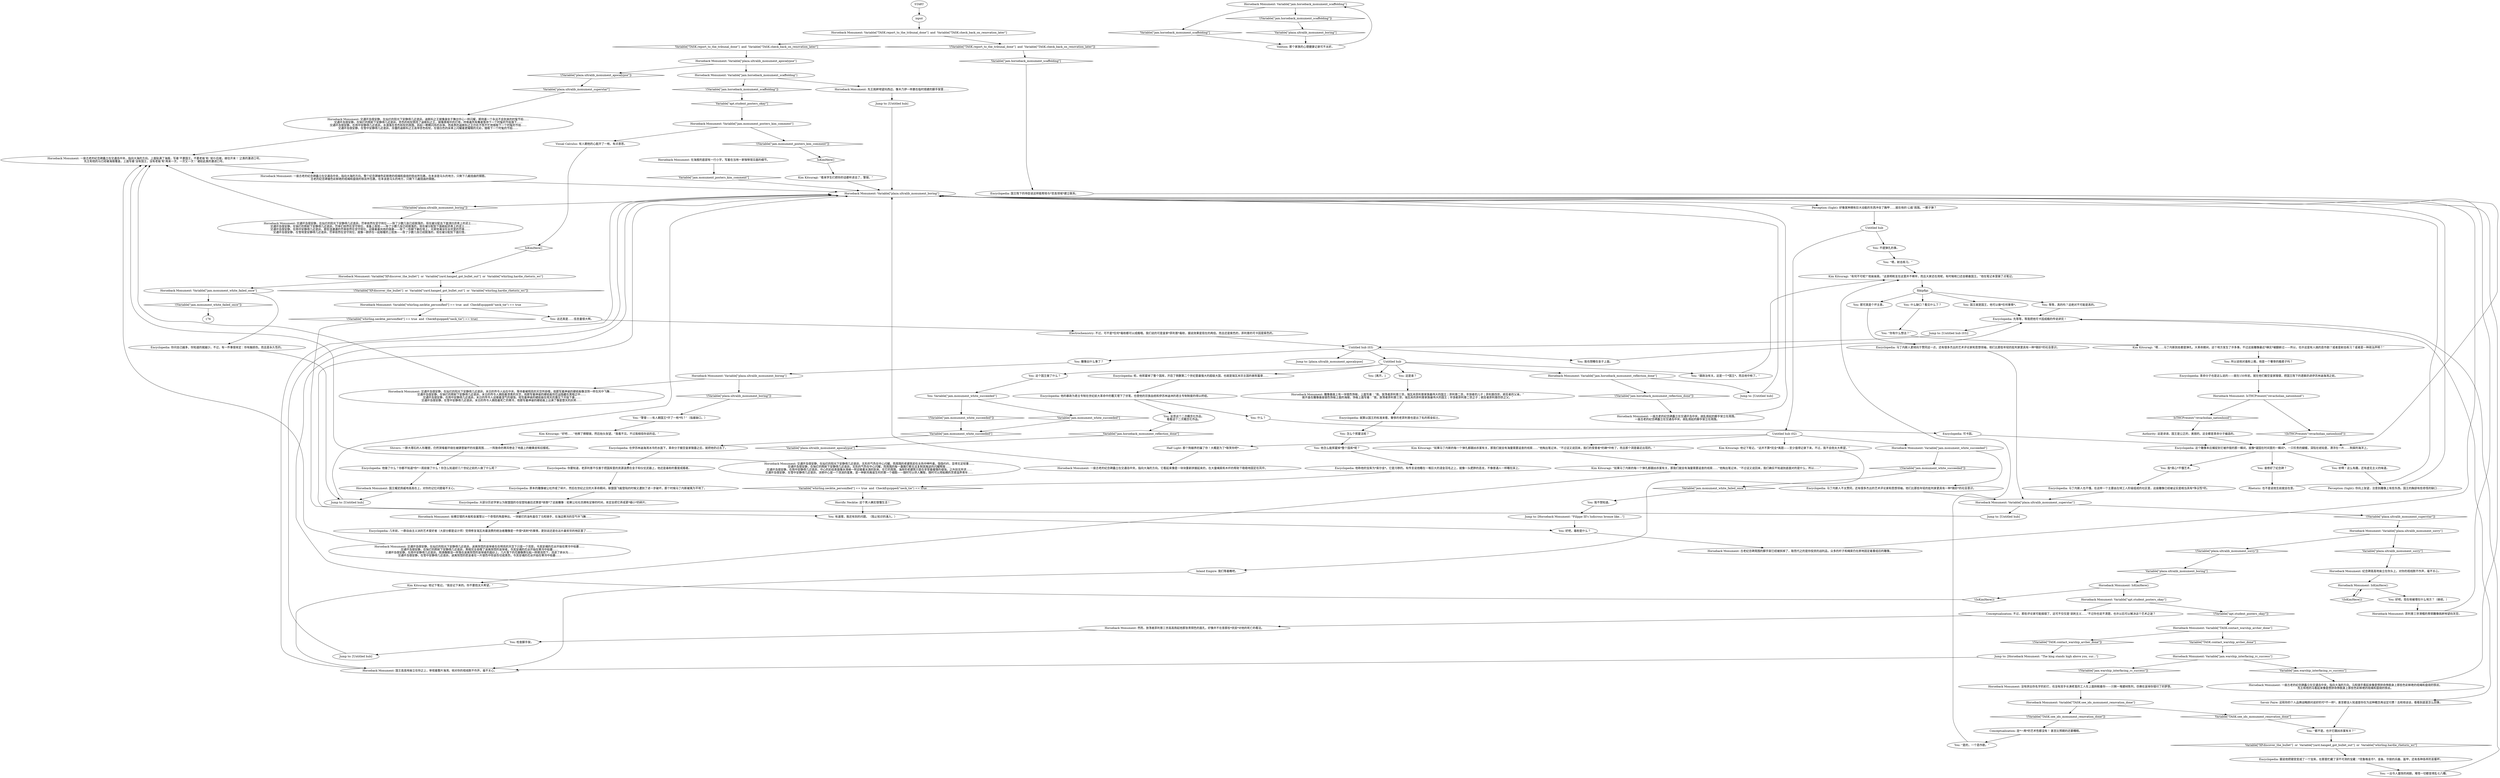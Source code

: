 # JAM / HORSEBACK MONUMENT
# On the traffic island in the jam, an old monument of Filippe III The Squanderer pointing towards an unknown location in the sea. The chest region seems to have suffered chip damage.
# ==================================================
digraph G {
	  0 [label="START"];
	  1 [label="input"];
	  2 [label="You: 这个国王做了什么？"];
	  3 [label="You: Variable[\"jam.monument_white_succeeded\"]"];
	  4 [label="Variable[\"jam.monument_white_succeeded\"]", shape=diamond];
	  5 [label="!(Variable[\"jam.monument_white_succeeded\"])", shape=diamond];
	  6 [label="Horseback Monument: 国王耀武扬威地高高在上，对你的记忆问题毫不关心。"];
	  7 [label="Encyclopedia: 先等等，等我把他可卡因成瘾的传说讲完！"];
	  8 [label="Encyclopedia: 马丁内斯人也不懂。在这样一个主要由左倾工人阶级组成的社区里，这座雕像已经被证实是相当具有*争议性*的。"];
	  9 [label="Horseback Monument: Variable[\"jam.warship_interfacing_rc_success\"]"];
	  10 [label="Variable[\"jam.warship_interfacing_rc_success\"]", shape=diamond];
	  11 [label="!(Variable[\"jam.warship_interfacing_rc_success\"])", shape=diamond];
	  12 [label="You: 这是谁？"];
	  13 [label="Kim Kitsuragi: “嗯……马丁内斯到处都是弹孔。大革命期间，这个地方发生了许多事。不过这座雕像最近*确实*被翻新过——所以，也许这是有人搞的恶作剧？或者是射击练习？或者是一种政治声明？”"];
	  14 [label="Inland Empire: 我们等着瞧吧。"];
	  15 [label="Horseback Monument: 然而，放荡者菲利普三世高高扬起他那张青铜色的面孔，好像并不在意那些*庶民*对他的死亡的看法。"];
	  16 [label="Conceptualization: 连*一两*的艺术性都没有！ 甚至比预期的还要糟糕。"];
	  17 [label="Horseback Monument: 一座古老的纪念碑矗立在交通岛中央，指向大海的方向。马和骑手看起来像是想拼命挣脱身上那些色彩鲜艳的缆绳和盘绕的铁丝。\n先王和他的马看起来像是想拼命挣脱身上那些色彩鲜艳的缆绳和盘绕的铁丝。"];
	  18 [label="Kim Kitsuragi: 他记下笔记。“我会记下来的。你不要抱太大希望。”"];
	  19 [label="Kim Kitsuragi: “有何不可呢?”他耸耸肩。“这表明枪支在这里并不稀罕，而且大家还在用呢，有时候枪口还会朝着国王。”他在笔记本里做了点笔记。"];
	  20 [label="Encyclopedia: 他的暴政为君主专制在世纪前大革命中的覆灭埋下了伏笔，也使他的宗族血统和伊苏林迪洲的君主专制制度的得以终结。"];
	  21 [label="Encyclopedia: 革命分子也是这么说的——就在150年前。就在他们搬空皇家陵寝，把国王陛下的遗骸扔进伊苏林迪海湾之前。"];
	  22 [label="You: 等等，真的吗？这绝对不可能是真的。"];
	  23 [label="Untitled hub (03)"];
	  24 [label="Authority: 这是诽谤。国王是公正的，美丽的。这全都是革命分子编造的。"];
	  25 [label="You: 我*真心*不懂艺术。"];
	  26 [label="You: [离开。]"];
	  27 [label="Horseback Monument: Variable[\"TASK.contact_warship_archer_done\"]"];
	  28 [label="Variable[\"TASK.contact_warship_archer_done\"]", shape=diamond];
	  29 [label="!(Variable[\"TASK.contact_warship_archer_done\"])", shape=diamond];
	  30 [label="Jump to: [Untitled hub]"];
	  31 [label="You: 怎么个挥霍法呢？"];
	  32 [label="Jump to: [Horseback Monument: \"Filippe III's ludicrous bronze like...\"]"];
	  33 [label="Horrific Necktie: 这个男人确实很懂生活！"];
	  34 [label="Horseback Monument: IsTHCPresent(\"revacholian_nationhood\")"];
	  35 [label="IsTHCPresent(\"revacholian_nationhood\")", shape=diamond];
	  36 [label="!(IsTHCPresent(\"revacholian_nationhood\"))", shape=diamond];
	  37 [label="Horseback Monument: Variable[\"jam.horseback_monument_scaffolding\"]"];
	  38 [label="Variable[\"jam.horseback_monument_scaffolding\"]", shape=diamond];
	  39 [label="!(Variable[\"jam.horseback_monument_scaffolding\"])", shape=diamond];
	  40 [label="Horseback Monument: 国王高高地耸立在你之上，审视着整片海湾。他对你的视线默不作声，毫不关心。"];
	  41 [label="You: 妙啊！这么有趣，还有虚无主义的味道。"];
	  42 [label="Encyclopedia: 马丁内斯人更倾向于赞同这一点，还有很多杰出的艺术评论家和思想领袖，他们比那些年轻的批判家更具有一种*微妙*的社会意识。"];
	  43 [label="Horseback Monument: Variable[\"plaza.ultralib_monument_sorry\"]"];
	  44 [label="Variable[\"plaza.ultralib_monument_sorry\"]", shape=diamond];
	  45 [label="!(Variable[\"plaza.ultralib_monument_sorry\"])", shape=diamond];
	  46 [label="Horseback Monument: 交通环岛很安静，在灿烂的阳光下安静得几近诡异。迪斯科之王就像身处于舞台中心一样闪耀，期待着一个永远不会到来的时髦节拍……\n交通环岛很安静，在钠灯的照射下安静得几近诡异。杏色的权杖照亮了迪斯科之王，就像黑暗中的灯塔，呼唤着所有舞者等待下一个时髦的节拍落下……\n交通环岛很安静，在雨中安静得几近诡异。水滴落在杏色权杖的周围，跃起一颗颗闪烁的水珠，而高贵的迪斯科之王仍在不慌不忙地猎取下一个时髦的节拍……\n交通环岛很安静，在雪中安静得几近诡异。冻僵的迪斯科之王高举杏色权杖，在银白色的床单上闪耀着更耀眼的光彩，猎取下一个时髦的节拍……"];
	  47 [label="Horseback Monument: Variable[\"TASK.see_ids_monument_renovation_done\"]"];
	  48 [label="Variable[\"TASK.see_ids_monument_renovation_done\"]", shape=diamond];
	  49 [label="!(Variable[\"TASK.see_ids_monument_renovation_done\"])", shape=diamond];
	  50 [label="Kim Kitsuragi: “看来学生们把你的话都听进去了，警探。”"];
	  51 [label="Horseback Monument: 雕像基座上有一块银色饰板，上面写着：“我，放荡者菲利普三世，瑞瓦肖菲利普家族最伟大的国王；菲利普二世，丰饶者的儿子；菲利普四世，疯狂者的父亲。”\n拨开盖在雕像基座银色饰板上面的海报，饰板上面写着：“我，放荡者菲利普三世，瑞瓦肖的菲利普家族最伟大的国王；丰饶者菲利普二世之子；疯狂者菲利普四世之父。”"];
	  52 [label="Kim Kitsuragi: “好吧……”他擦了擦眼镜，然后抬头张望。“我看不见。不过我相信你说的话。”"];
	  53 [label="You: 国王就是国王，他可以做*任何事情*。"];
	  54 [label="Encyclopedia: 大部分历史学家认为联盟国的仓促登陆最后还算是*拯救*了这座雕像：如果公社社员拥有足够的时间，肯定会把它弄成更*细小*的碎片。"];
	  55 [label="Horseback Monument: Variable[\"TASK.report_to_the_tribunal_done\"]  and  Variable[\"TASK.check_back_on_renovation_later\"]"];
	  56 [label="Variable[\"TASK.report_to_the_tribunal_done\"]  and  Variable[\"TASK.check_back_on_renovation_later\"]", shape=diamond];
	  57 [label="!(Variable[\"TASK.report_to_the_tribunal_done\"]  and  Variable[\"TASK.check_back_on_renovation_later\"])", shape=diamond];
	  58 [label="Horseback Monument: 在海报的底部有一行小字，写着在当地一家咖啡馆见面的细节。"];
	  59 [label="Horseback Monument: 一座古老的纪念碑矗立在交通岛中央，指向大海的方向。整个纪念碑被色彩鲜艳的缆绳和盘绕的铁丝所包裹。在本该是马头的地方，只剩下几截扭曲的钢筋。\n古老的纪念碑被色彩鲜艳的缆绳和盘绕的铁丝所包裹。在本该是马头的地方，只剩下几截扭曲的钢筋。"];
	  60 [label="Horseback Monument: 没有拼出你名字的彩灯，也没有双手长满老茧的工人在上面斜睨着你——只剩一堆建材陈列，仿佛在哀悼你错付了的梦想。"];
	  61 [label="Encyclopedia: 几年前，一群自由主义派的艺术爱好者（大部分都是设计师）觉得修复瑞瓦肖最浪费的统治者雕像是一件很*讽刺*的事情，更别说还是在这片最贫穷的地区里了……"];
	  62 [label="Rhetoric: 也不是说他生前就会在意。"];
	  63 [label="You: 检查脚手架。"];
	  64 [label="Horseback Monument: Variable[\"jam.horseback_monument_reflection_done\"]"];
	  65 [label="Variable[\"jam.horseback_monument_reflection_done\"]", shape=diamond];
	  66 [label="!(Variable[\"jam.horseback_monument_reflection_done\"])", shape=diamond];
	  67 [label="Jump to: [Untitled hub]"];
	  68 [label="Horseback Monument: IsKimHere()"];
	  69 [label="IsKimHere()", shape=diamond];
	  70 [label="!(IsKimHere())", shape=diamond];
	  71 [label="You: 好吧。现在他被埋在什么地方？（继续。）"];
	  72 [label="Jump to: [plaza.ultralib_monument_apocalypse]"];
	  73 [label="Horseback Monument: 一座古老的纪念碑矗立在交通环岛中央，胡乱搭起的脚手架立在周围。\n一座古老的纪念碑矗立在交通岛中央，胡乱搭起的脚手架立在周围。"];
	  74 [label="Encyclopedia: 国王陛下的侍臣说这样能帮他与*至高领域*建立联系。"];
	  75 [label="Electrochemistry: 不过，可不是*任何*毒粉都可以成瘾哦。我们说的可是皇家*菲利普*毒粉，据说效果是现在的两倍。而且还是紫色的，菲利普的可卡因是紫色的。"];
	  76 [label="Encyclopedia: 原本的雕像被公社炸成了碎片，然后在世纪之交的大革命期间，联盟国飞艇登陆的时候又遭到了进一步破坏。那个时候马丁内斯被夷为平地了。"];
	  77 [label="Horseback Monument: Variable[\"plaza.ultralib_monument_boring\"]"];
	  78 [label="Variable[\"plaza.ultralib_monument_boring\"]", shape=diamond];
	  79 [label="!(Variable[\"plaza.ultralib_monument_boring\"])", shape=diamond];
	  80 [label="Horseback Monument: 交通环岛很安静，在灿烂的阳光下安静得几近诡异。末日的传令人站在中央，等待着被明亮的天空所吞噬，他那写着神谕的硬纸板像活饵一样在风中飞舞……\n交通环岛很安静，在钠灯的照射下安静得几近诡异。末日的传令人拥抱着漆黑的天空，他那写着神谕的硬纸板将厄运隐藏在黑暗之中……\n交通环岛很安静，在雨中安静得几近诡异。末日的传令人迎接着湿气的侵蚀，他写着神谕的硬纸板在雨天的重压下开始下垂……\n交通环岛很安静，在雪中安静得几近诡异。末日的传令人拥抱着死亡的寒冷，他那写着神谕的硬纸板上沾满了像是堕天的灰烬……"];
	  81 [label="Horseback Monument: 交通环岛很安静，在灿烂的阳光下安静得几近诡异。无形的气色在中心闪耀，而周围的老建筑却在炎热中呻吟着，隐隐约约，显得无足轻重……\n交通环岛很安静，在钠灯的照射下安静得几近诡异。无形的气色在中心闪耀，而周围的每一盏路灯都无法复制其叛逆的闪耀辉煌……\n交通环岛很安静，在雨中安静得几近诡异。中心的彩绘表面像水滑梯一样迎接着水滴的到来。在它的周围，海岸的老建筑只是在享受着缓慢的侵蚀，之外别无所求……\n交通环岛很安静，在雪中安静得几近诡异。涂鸦中心是一个流淌的蛋黄，是一种新风格诞生时的第一个细胞——随时可以供人蘸取，随时可以用粘稠的灵感滋养青年……"];
	  82 [label="You: “警督——有人朝国王*开了一枪*吗？”（指着缺口。）"];
	  83 [label="You: 不提弹孔的事。"];
	  84 [label="Untitled hub (02)"];
	  85 [label="You: 所以说他对毒粉上瘾，他是一个奢侈的瘾君子吗？"];
	  86 [label="Untitled hub"];
	  87 [label="Horseback Monument: Variable[\"plaza.ultralib_monument_boring\"]"];
	  88 [label="Variable[\"plaza.ultralib_monument_boring\"]", shape=diamond];
	  89 [label="!(Variable[\"plaza.ultralib_monument_boring\"])", shape=diamond];
	  90 [label="Perception (Sight): 好像某种拥有巨大动能的东西冲击了胸甲……就在他的‘心脏’周围。一颗子弹？"];
	  91 [label="You: “你有什么想法？”"];
	  92 [label="Shivers: 一群大理石的人形雕塑，仍然哭嚎着环绕在被肆意破坏的坟墓周围……一阵致命的寒风卷走了地面上的糖果皮和旧报纸。"];
	  93 [label="Encyclopedia: 你要知道，老菲利普不仅善于把国库里的资源浪费在金子和仪仗武器上，他还是毒粉的重度成瘾者。"];
	  94 [label="Encyclopedia: 可卡因。"];
	  95 [label="Horseback Monument: 古老纪念碑周围的脚手架已经被拆掉了，取而代之的是你投资的战利品，众多的杆子和绳索仍在原地固定着重组后的雕像。"];
	  96 [label="Horseback Monument: Variable[\"plaza.ultralib_monument_apocalypse\"]"];
	  97 [label="Variable[\"plaza.ultralib_monument_apocalypse\"]", shape=diamond];
	  98 [label="!(Variable[\"plaza.ultralib_monument_apocalypse\"])", shape=diamond];
	  99 [label="Horseback Monument: Variable[\"jam.horseback_monument_scaffolding\"]"];
	  100 [label="Variable[\"jam.horseback_monument_scaffolding\"]", shape=diamond];
	  101 [label="!(Variable[\"jam.horseback_monument_scaffolding\"])", shape=diamond];
	  102 [label="Horseback Monument: 先王挑衅地望向西边，像木乃伊一样裹在临时搭建的脚手架里……"];
	  103 [label="You: “都不是。也许它跟凶杀案有关？”"];
	  104 [label="Kim Kitsuragi: “如果马丁内斯的每一个弹孔都跟凶杀案有关，那我们就会有海量需要追查的线索……”他掏出笔记本。“不过话又说回来，我们的受害者*的确*中枪了。而且那个洞是最近出现的。”"];
	  105 [label="Encyclopedia: 据说他把寝宫变成了一个宝库，在那里贮藏了深不可测的宝藏：*克鲁格金币*、金条、华丽的兵器、盔甲，还有各种各样的圣餐杯。"];
	  106 [label="Encyclopedia: 他称他的宝库为*索尔金*。它是污秽的。有传言说他睡在一堆巨大的浸金羽毛之上，就像一头肥胖的恶龙，不像普通人一样睡在床上。"];
	  107 [label="You: 一出令人震惊的闹剧。难怪一切都变得乱七八糟。"];
	  108 [label="You: 那可真是个坏主意。"];
	  109 [label="You: 谁修好了纪念碑？"];
	  110 [label="Horseback Monument: 纵横交错的木板和金属管以一个奇怪的角度伸出。一块破烂的油布盖住了马和骑手，在海边寒冷的空气中飞舞……"];
	  111 [label="Jump to: [Untitled hub]"];
	  112 [label="Jump to: [Untitled hub]"];
	  113 [label="Horseback Monument: 一座古老的纪念碑矗立在交通岛中央，指向大海的方向。上面贴满了海报，写着‘不要国王，不要老板’和 ‘前仆后继，继往开来！’之类的激进口号。\n先王和他的马已经被海报覆盖，上面写着‘没有国王，没有老板’和‘再来一次，一次又一次！’诸如此类的激进口号。"];
	  114 [label="Horseback Monument: Variable[\"jam.monument_posters_kim_comment\"]"];
	  115 [label="Variable[\"jam.monument_posters_kim_comment\"]", shape=diamond];
	  116 [label="!(Variable[\"jam.monument_posters_kim_comment\"])", shape=diamond];
	  117 [label="Visual Calculus: 有人朝他的心脏开了一枪。有点意思。"];
	  118 [label="Untitled hub"];
	  119 [label="Horseback Monument: Variable[\"XP.discover_the_bullet\"]  or  Variable[\"yard.hanged_got_bullet_out\"]  or  Variable[\"whirling.hardie_rhetoric_wc\"]"];
	  120 [label="Variable[\"XP.discover_the_bullet\"]  or  Variable[\"yard.hanged_got_bullet_out\"]  or  Variable[\"whirling.hardie_rhetoric_wc\"]", shape=diamond];
	  121 [label="!(Variable[\"XP.discover_the_bullet\"]  or  Variable[\"yard.hanged_got_bullet_out\"]  or  Variable[\"whirling.hardie_rhetoric_wc\"])", shape=diamond];
	  122 [label="Horseback Monument: Variable[\"jam.monument_white_failed_once\"]"];
	  123 [label="Variable[\"jam.monument_white_failed_once\"]", shape=diamond];
	  124 [label="!(Variable[\"jam.monument_white_failed_once\"])", shape=diamond];
	  125 [label="Encyclopedia: 你问自己越多，你知道的就越少。不过，有一件事很肯定：你有脑损伤。而且是永久性的。"];
	  126 [label="You: 我不想知道。"];
	  127 [label="Savoir Faire: 这和你的个人品牌战略顾问说好的可*不一样*，甚至都没人知道是你在为这种概念再设定付费！去和他谈谈，看看到底是怎么回事。"];
	  128 [label="Horseback Monument: 一座古老的纪念碑矗立在交通岛中央，指向大海的方向。它看起来像是一块块重新拼接起来的，在大量绳索和木杆的帮助下稳稳地固定在风中。"];
	  129 [label="Jump to: [Horseback Monument: \"The king stands high above you, sur...\"]"];
	  130 [label="flikipfipi"];
	  131 [label="You: 有道理，我还有别的问题。（阻止知识的涌入。）"];
	  132 [label="You: 什么？"];
	  133 [label="Jump to: [Untitled hub (03)]"];
	  134 [label="Encyclopedia: 这个雕像本应捕捉到它被炸毁的那一瞬间，就像*凝固在时间里的一瞬间*。一只珍贵的蝴蝶，深陷在琥珀里，漂浮在一片……狗屎的海洋上。"];
	  135 [label="Horseback Monument: 交通环岛很安静，在灿烂的阳光下安静得几近诡异。迷离恍惚的哀悼者在在明亮的天空下只是一个剪影，令其安魂的花朵开始在寒冷中枯萎……\n交通环岛很安静，在钠灯的照射下安静得几近诡异。黑暗完全吞噬了迷离恍惚的哀悼者，令其安魂的花朵开始在寒冷中枯萎……\n交通环岛很安静，在雨中安静得几近诡异。雨滴像眼泪一样落在迷离恍惚的哀悼者的面纱上，几片落下的花瓣像葬仪船一样顺流而下，流进了排水沟……\n交通环岛很安静，在雪中安静得几近诡异。迷离恍惚的悲哀者在一片银色中将哀伤切成黑色，令其安魂的花朵开始在寒冷中枯萎……"];
	  136 [label="Horseback Monument: 纪念碑高高地耸立在你头上。对你的视线默不作声，毫不关心。"];
	  137 [label="You: “嗯，射击练习。”"];
	  138 [label="Kim Kitsuragi: 他记下笔记。“这并不算*完全*离题——至少值得记录下来。不过，我不会抱太大希望。”"];
	  139 [label="Kim Kitsuragi: “如果马丁内斯的每一个弹孔都跟凶杀案有关，那我们就会有海量需要追查的线索……”他掏出笔记本。“不过话又说回来，我们确实不知道到底面对的是什么，所以……”"];
	  140 [label="Horseback Monument: Variable[\"whirling.necktie_personified\"] == true  and  CheckEquipped(\"neck_tie\") == true"];
	  141 [label="Variable[\"whirling.necktie_personified\"] == true  and  CheckEquipped(\"neck_tie\") == true", shape=diamond];
	  142 [label="!(Variable[\"whirling.necktie_personified\"] == true  and  CheckEquipped(\"neck_tie\") == true)", shape=diamond];
	  143 [label="You: 这还真是……信息量很大啊。"];
	  144 [label="You: 我也想睡在金子上面。"];
	  145 [label="You: 什么缺口？看见什么了？"];
	  146 [label="Encyclopedia: 呃，他挥霍掉了整个国库，开启了倒数第二个世纪里最强大的超级大国，也就是瑞瓦肖宗主国的衰败篇章……"];
	  147 [label="You: 他怎么能挥霍掉*整个国库*呢？"];
	  148 [label="You: 反思这个二次概念化作品。\n看看这个二次概念化作品。"];
	  149 [label="You: “跟政治有关。这是一个*国王*，而且他中枪了。”"];
	  150 [label="Half Light: 那个狗娘养的骗了你！大概是为了*取笑你吧*……"];
	  151 [label="You: “是的，一个恶作剧。”"];
	  152 [label="Horseback Monument: Variable[\"jam.monument_white_succeeded\"]"];
	  153 [label="Variable[\"jam.monument_white_succeeded\"]", shape=diamond];
	  154 [label="!(Variable[\"jam.monument_white_succeeded\"])", shape=diamond];
	  155 [label="Encyclopedia: 马丁内斯人不太赞同，还有很多杰出的艺术评论家和思想领袖，他们比那些年轻的批判家更具有一种*微妙*的社会意识。"];
	  156 [label="Perception (Sight): 你向上张望，注意到雕像上有些东西。国王的胸部有些奇怪的缺口……"];
	  157 [label="Horseback Monument: 交通环岛很安静，在灿烂的阳光下安静得几近诡异。罚单依然在坚守岗位——除了少数几张已经脱落的，现在被分配去下面清扫沥青上的泥土……\n交通环岛很安静，在钠灯的照射下安静得几近诡异。罚单们依然在坚守岗位，准备上夜班——除了少数几张已经脱落的，现在被分配到下面刷起沥青上的泥土……\n交通环岛很安静，在雨中安静得几近诡异。那些湿漉漉的罚单依然在坚守岗位，迎接着暴风雨的侵袭——除了一些朝下躺在地上，光荣地淹没在水坑里的罚单……\n交通环岛很安静，在雪地里安静得几近诡异。罚单依然在坚守岗位，就像一群挤在一起取暖的上班族——除了少数几张已经脱落的，现在被分配到下面扫雪。"];
	  158 [label="Horseback Monument: IsKimHere()"];
	  159 [label="IsKimHere()", shape=diamond];
	  160 [label="!(IsKimHere())", shape=diamond];
	  161 [label="Horseback Monument: Variable[\"apt.student_posters_okay\"]"];
	  162 [label="Variable[\"apt.student_posters_okay\"]", shape=diamond];
	  163 [label="!(Variable[\"apt.student_posters_okay\"])", shape=diamond];
	  164 [label="Conceptualization: 不过，那些评论家可能搞错了。这可不仅仅是‘讽刺主义……’不过你也说不清楚。也许以后可以解决这个艺术之谜？"];
	  165 [label="Horseback Monument: Variable[\"plaza.ultralib_monument_superstar\"]"];
	  166 [label="Variable[\"plaza.ultralib_monument_superstar\"]", shape=diamond];
	  167 [label="!(Variable[\"plaza.ultralib_monument_superstar\"])", shape=diamond];
	  168 [label="Jump to: [Untitled hub]"];
	  169 [label="Volition: 那个家族的心理健康记录可不太好。"];
	  170 [label="Encyclopedia: 就算以国王的标准来看，奢侈的老菲利普也是出了名的挥金如土。"];
	  171 [label="Encyclopedia: 在伊苏林迪海湾冰冷的水面下，革命分子搬空皇家陵墓之后，就把他扔过去了。"];
	  172 [label="Horseback Monument: 菲利普三世滑稽的青铜雕像挑衅地望向天空。"];
	  173 [label="You: 好吧，毒粉是什么？"];
	  174 [label="You: 雕像出什么事了？"];
	  175 [label="Encyclopedia: 他做了什么？你都不知道*你*一周前做了什么！你怎么知道好几个世纪之前的人做了什么呢？"];
	  0 -> 1
	  1 -> 55
	  2 -> 3
	  3 -> 4
	  3 -> 5
	  4 -> 153
	  5 -> 153
	  6 -> 30
	  7 -> 133
	  7 -> 127
	  8 -> 165
	  9 -> 10
	  9 -> 11
	  10 -> 17
	  11 -> 60
	  12 -> 51
	  13 -> 85
	  14 -> 40
	  15 -> 63
	  16 -> 151
	  17 -> 87
	  18 -> 40
	  19 -> 130
	  20 -> 132
	  20 -> 148
	  21 -> 34
	  22 -> 7
	  23 -> 144
	  23 -> 86
	  23 -> 72
	  23 -> 174
	  24 -> 134
	  25 -> 8
	  27 -> 28
	  27 -> 29
	  28 -> 9
	  29 -> 129
	  30 -> 87
	  31 -> 147
	  32 -> 173
	  33 -> 131
	  34 -> 35
	  34 -> 36
	  35 -> 24
	  36 -> 134
	  37 -> 38
	  37 -> 39
	  38 -> 169
	  39 -> 88
	  40 -> 87
	  41 -> 156
	  42 -> 165
	  43 -> 44
	  43 -> 45
	  44 -> 136
	  45 -> 78
	  46 -> 113
	  47 -> 48
	  47 -> 49
	  48 -> 103
	  49 -> 16
	  50 -> 87
	  51 -> 170
	  52 -> 92
	  53 -> 7
	  54 -> 110
	  55 -> 56
	  55 -> 57
	  56 -> 96
	  57 -> 100
	  58 -> 115
	  59 -> 87
	  60 -> 47
	  61 -> 135
	  62 -> 87
	  63 -> 111
	  64 -> 66
	  64 -> 67
	  65 -> 97
	  66 -> 73
	  67 -> 87
	  68 -> 70
	  68 -> 71
	  69 -> 119
	  70 -> 68
	  71 -> 172
	  73 -> 87
	  74 -> 134
	  75 -> 23
	  76 -> 54
	  77 -> 80
	  77 -> 79
	  78 -> 158
	  79 -> 82
	  80 -> 113
	  81 -> 113
	  82 -> 52
	  83 -> 137
	  84 -> 152
	  84 -> 138
	  84 -> 104
	  84 -> 150
	  85 -> 21
	  86 -> 64
	  86 -> 2
	  86 -> 12
	  86 -> 146
	  86 -> 149
	  86 -> 26
	  87 -> 89
	  87 -> 90
	  88 -> 169
	  89 -> 157
	  90 -> 118
	  91 -> 13
	  92 -> 175
	  93 -> 76
	  94 -> 134
	  95 -> 87
	  96 -> 98
	  96 -> 99
	  97 -> 81
	  98 -> 166
	  99 -> 101
	  99 -> 102
	  100 -> 74
	  101 -> 162
	  102 -> 112
	  103 -> 120
	  104 -> 139
	  105 -> 107
	  106 -> 141
	  107 -> 7
	  108 -> 42
	  109 -> 62
	  110 -> 61
	  111 -> 87
	  112 -> 87
	  113 -> 59
	  114 -> 116
	  114 -> 117
	  115 -> 87
	  116 -> 159
	  117 -> 69
	  118 -> 83
	  118 -> 84
	  119 -> 121
	  119 -> 122
	  120 -> 105
	  121 -> 140
	  122 -> 124
	  122 -> 125
	  123 -> 126
	  124 -> 176
	  125 -> 30
	  126 -> 32
	  127 -> 103
	  128 -> 87
	  129 -> 40
	  130 -> 145
	  130 -> 108
	  130 -> 53
	  130 -> 22
	  131 -> 173
	  132 -> 94
	  133 -> 23
	  134 -> 41
	  134 -> 109
	  134 -> 25
	  135 -> 113
	  136 -> 68
	  137 -> 19
	  138 -> 14
	  139 -> 18
	  140 -> 142
	  140 -> 143
	  141 -> 33
	  142 -> 131
	  143 -> 75
	  144 -> 7
	  145 -> 91
	  146 -> 20
	  147 -> 106
	  148 -> 65
	  149 -> 19
	  150 -> 128
	  151 -> 19
	  152 -> 154
	  152 -> 155
	  153 -> 171
	  154 -> 123
	  155 -> 165
	  156 -> 87
	  157 -> 113
	  158 -> 160
	  158 -> 161
	  159 -> 50
	  160 -> 87
	  161 -> 163
	  161 -> 164
	  162 -> 114
	  163 -> 27
	  164 -> 15
	  165 -> 168
	  165 -> 167
	  166 -> 46
	  167 -> 43
	  168 -> 87
	  169 -> 37
	  170 -> 31
	  171 -> 93
	  172 -> 87
	  173 -> 95
	  174 -> 77
	  175 -> 6
}

